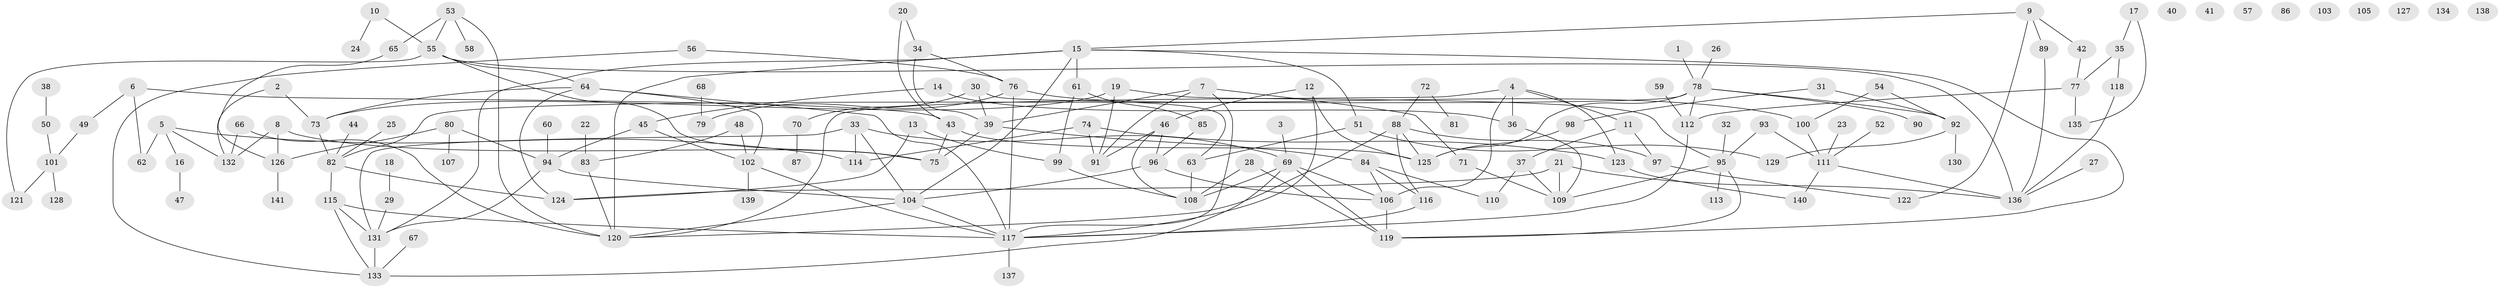 // Generated by graph-tools (version 1.1) at 2025/25/03/09/25 03:25:18]
// undirected, 141 vertices, 197 edges
graph export_dot {
graph [start="1"]
  node [color=gray90,style=filled];
  1;
  2;
  3;
  4;
  5;
  6;
  7;
  8;
  9;
  10;
  11;
  12;
  13;
  14;
  15;
  16;
  17;
  18;
  19;
  20;
  21;
  22;
  23;
  24;
  25;
  26;
  27;
  28;
  29;
  30;
  31;
  32;
  33;
  34;
  35;
  36;
  37;
  38;
  39;
  40;
  41;
  42;
  43;
  44;
  45;
  46;
  47;
  48;
  49;
  50;
  51;
  52;
  53;
  54;
  55;
  56;
  57;
  58;
  59;
  60;
  61;
  62;
  63;
  64;
  65;
  66;
  67;
  68;
  69;
  70;
  71;
  72;
  73;
  74;
  75;
  76;
  77;
  78;
  79;
  80;
  81;
  82;
  83;
  84;
  85;
  86;
  87;
  88;
  89;
  90;
  91;
  92;
  93;
  94;
  95;
  96;
  97;
  98;
  99;
  100;
  101;
  102;
  103;
  104;
  105;
  106;
  107;
  108;
  109;
  110;
  111;
  112;
  113;
  114;
  115;
  116;
  117;
  118;
  119;
  120;
  121;
  122;
  123;
  124;
  125;
  126;
  127;
  128;
  129;
  130;
  131;
  132;
  133;
  134;
  135;
  136;
  137;
  138;
  139;
  140;
  141;
  1 -- 78;
  2 -- 73;
  2 -- 132;
  3 -- 69;
  4 -- 11;
  4 -- 36;
  4 -- 106;
  4 -- 120;
  4 -- 123;
  5 -- 16;
  5 -- 62;
  5 -- 114;
  5 -- 132;
  6 -- 43;
  6 -- 49;
  6 -- 62;
  7 -- 39;
  7 -- 71;
  7 -- 91;
  7 -- 117;
  8 -- 75;
  8 -- 126;
  8 -- 132;
  9 -- 15;
  9 -- 42;
  9 -- 89;
  9 -- 122;
  10 -- 24;
  10 -- 55;
  11 -- 37;
  11 -- 97;
  12 -- 46;
  12 -- 117;
  12 -- 125;
  13 -- 99;
  13 -- 124;
  14 -- 36;
  14 -- 45;
  15 -- 51;
  15 -- 61;
  15 -- 104;
  15 -- 119;
  15 -- 120;
  15 -- 131;
  16 -- 47;
  17 -- 35;
  17 -- 135;
  18 -- 29;
  19 -- 73;
  19 -- 91;
  19 -- 95;
  20 -- 34;
  20 -- 43;
  21 -- 109;
  21 -- 124;
  21 -- 136;
  22 -- 83;
  23 -- 111;
  25 -- 82;
  26 -- 78;
  27 -- 136;
  28 -- 108;
  28 -- 119;
  29 -- 131;
  30 -- 39;
  30 -- 63;
  30 -- 70;
  31 -- 92;
  31 -- 98;
  32 -- 95;
  33 -- 69;
  33 -- 104;
  33 -- 114;
  33 -- 131;
  34 -- 39;
  34 -- 76;
  35 -- 77;
  35 -- 118;
  36 -- 109;
  37 -- 109;
  37 -- 110;
  38 -- 50;
  39 -- 75;
  39 -- 84;
  42 -- 77;
  43 -- 75;
  43 -- 125;
  44 -- 82;
  45 -- 94;
  45 -- 102;
  46 -- 91;
  46 -- 96;
  46 -- 108;
  48 -- 83;
  48 -- 102;
  49 -- 101;
  50 -- 101;
  51 -- 63;
  51 -- 129;
  52 -- 111;
  53 -- 55;
  53 -- 58;
  53 -- 65;
  53 -- 120;
  54 -- 92;
  54 -- 100;
  55 -- 64;
  55 -- 75;
  55 -- 121;
  55 -- 136;
  56 -- 76;
  56 -- 133;
  59 -- 112;
  60 -- 94;
  61 -- 85;
  61 -- 99;
  63 -- 108;
  64 -- 73;
  64 -- 102;
  64 -- 117;
  64 -- 124;
  65 -- 126;
  66 -- 120;
  66 -- 132;
  67 -- 133;
  68 -- 79;
  69 -- 106;
  69 -- 108;
  69 -- 119;
  69 -- 133;
  70 -- 87;
  71 -- 109;
  72 -- 81;
  72 -- 88;
  73 -- 82;
  74 -- 91;
  74 -- 114;
  74 -- 123;
  76 -- 79;
  76 -- 100;
  76 -- 117;
  77 -- 112;
  77 -- 135;
  78 -- 82;
  78 -- 90;
  78 -- 92;
  78 -- 112;
  78 -- 125;
  80 -- 94;
  80 -- 107;
  80 -- 126;
  82 -- 115;
  82 -- 124;
  83 -- 120;
  84 -- 106;
  84 -- 110;
  84 -- 116;
  85 -- 96;
  88 -- 97;
  88 -- 116;
  88 -- 120;
  88 -- 125;
  89 -- 136;
  92 -- 129;
  92 -- 130;
  93 -- 95;
  93 -- 111;
  94 -- 104;
  94 -- 131;
  95 -- 109;
  95 -- 113;
  95 -- 119;
  96 -- 104;
  96 -- 106;
  97 -- 122;
  98 -- 125;
  99 -- 108;
  100 -- 111;
  101 -- 121;
  101 -- 128;
  102 -- 117;
  102 -- 139;
  104 -- 117;
  104 -- 120;
  106 -- 119;
  111 -- 136;
  111 -- 140;
  112 -- 117;
  115 -- 117;
  115 -- 131;
  115 -- 133;
  116 -- 117;
  117 -- 137;
  118 -- 136;
  123 -- 140;
  126 -- 141;
  131 -- 133;
}
